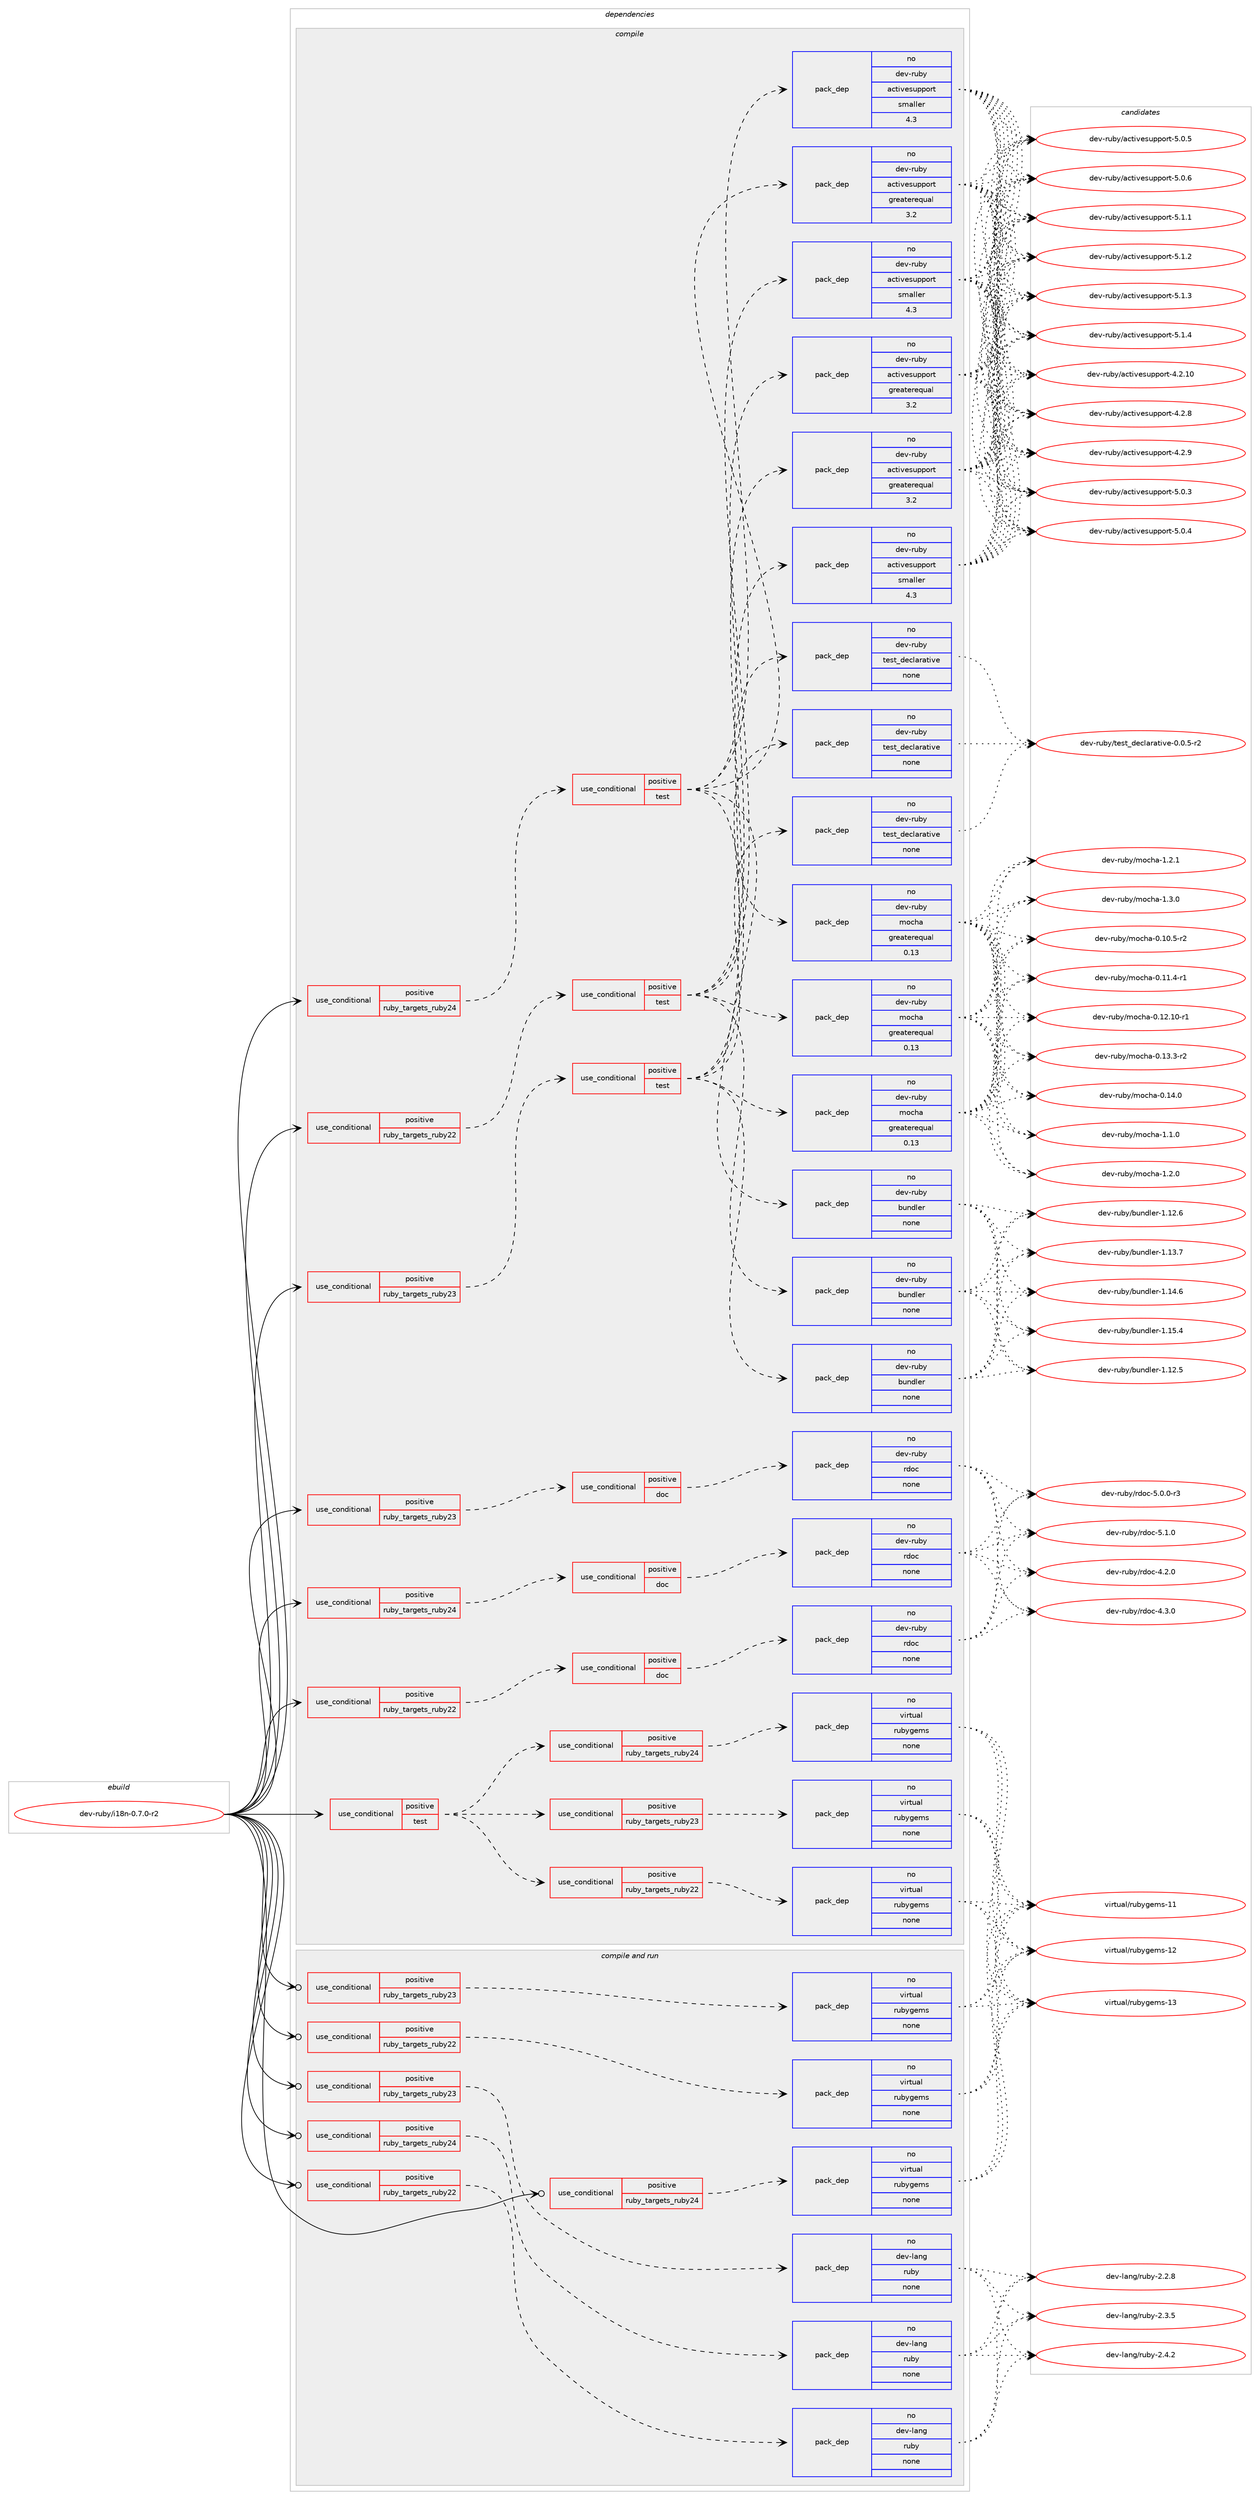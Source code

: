 digraph prolog {

# *************
# Graph options
# *************

newrank=true;
concentrate=true;
compound=true;
graph [rankdir=LR,fontname=Helvetica,fontsize=10,ranksep=1.5];#, ranksep=2.5, nodesep=0.2];
edge  [arrowhead=vee];
node  [fontname=Helvetica,fontsize=10];

# **********
# The ebuild
# **********

subgraph cluster_leftcol {
color=gray;
rank=same;
label=<<i>ebuild</i>>;
id [label="dev-ruby/i18n-0.7.0-r2", color=red, width=4, href="../dev-ruby/i18n-0.7.0-r2.svg"];
}

# ****************
# The dependencies
# ****************

subgraph cluster_midcol {
color=gray;
label=<<i>dependencies</i>>;
subgraph cluster_compile {
fillcolor="#eeeeee";
style=filled;
label=<<i>compile</i>>;
subgraph cond59395 {
dependency243247 [label=<<TABLE BORDER="0" CELLBORDER="1" CELLSPACING="0" CELLPADDING="4"><TR><TD ROWSPAN="3" CELLPADDING="10">use_conditional</TD></TR><TR><TD>positive</TD></TR><TR><TD>ruby_targets_ruby22</TD></TR></TABLE>>, shape=none, color=red];
subgraph cond59396 {
dependency243248 [label=<<TABLE BORDER="0" CELLBORDER="1" CELLSPACING="0" CELLPADDING="4"><TR><TD ROWSPAN="3" CELLPADDING="10">use_conditional</TD></TR><TR><TD>positive</TD></TR><TR><TD>doc</TD></TR></TABLE>>, shape=none, color=red];
subgraph pack179775 {
dependency243249 [label=<<TABLE BORDER="0" CELLBORDER="1" CELLSPACING="0" CELLPADDING="4" WIDTH="220"><TR><TD ROWSPAN="6" CELLPADDING="30">pack_dep</TD></TR><TR><TD WIDTH="110">no</TD></TR><TR><TD>dev-ruby</TD></TR><TR><TD>rdoc</TD></TR><TR><TD>none</TD></TR><TR><TD></TD></TR></TABLE>>, shape=none, color=blue];
}
dependency243248:e -> dependency243249:w [weight=20,style="dashed",arrowhead="vee"];
}
dependency243247:e -> dependency243248:w [weight=20,style="dashed",arrowhead="vee"];
}
id:e -> dependency243247:w [weight=20,style="solid",arrowhead="vee"];
subgraph cond59397 {
dependency243250 [label=<<TABLE BORDER="0" CELLBORDER="1" CELLSPACING="0" CELLPADDING="4"><TR><TD ROWSPAN="3" CELLPADDING="10">use_conditional</TD></TR><TR><TD>positive</TD></TR><TR><TD>ruby_targets_ruby22</TD></TR></TABLE>>, shape=none, color=red];
subgraph cond59398 {
dependency243251 [label=<<TABLE BORDER="0" CELLBORDER="1" CELLSPACING="0" CELLPADDING="4"><TR><TD ROWSPAN="3" CELLPADDING="10">use_conditional</TD></TR><TR><TD>positive</TD></TR><TR><TD>test</TD></TR></TABLE>>, shape=none, color=red];
subgraph pack179776 {
dependency243252 [label=<<TABLE BORDER="0" CELLBORDER="1" CELLSPACING="0" CELLPADDING="4" WIDTH="220"><TR><TD ROWSPAN="6" CELLPADDING="30">pack_dep</TD></TR><TR><TD WIDTH="110">no</TD></TR><TR><TD>dev-ruby</TD></TR><TR><TD>activesupport</TD></TR><TR><TD>greaterequal</TD></TR><TR><TD>3.2</TD></TR></TABLE>>, shape=none, color=blue];
}
dependency243251:e -> dependency243252:w [weight=20,style="dashed",arrowhead="vee"];
subgraph pack179777 {
dependency243253 [label=<<TABLE BORDER="0" CELLBORDER="1" CELLSPACING="0" CELLPADDING="4" WIDTH="220"><TR><TD ROWSPAN="6" CELLPADDING="30">pack_dep</TD></TR><TR><TD WIDTH="110">no</TD></TR><TR><TD>dev-ruby</TD></TR><TR><TD>activesupport</TD></TR><TR><TD>smaller</TD></TR><TR><TD>4.3</TD></TR></TABLE>>, shape=none, color=blue];
}
dependency243251:e -> dependency243253:w [weight=20,style="dashed",arrowhead="vee"];
subgraph pack179778 {
dependency243254 [label=<<TABLE BORDER="0" CELLBORDER="1" CELLSPACING="0" CELLPADDING="4" WIDTH="220"><TR><TD ROWSPAN="6" CELLPADDING="30">pack_dep</TD></TR><TR><TD WIDTH="110">no</TD></TR><TR><TD>dev-ruby</TD></TR><TR><TD>bundler</TD></TR><TR><TD>none</TD></TR><TR><TD></TD></TR></TABLE>>, shape=none, color=blue];
}
dependency243251:e -> dependency243254:w [weight=20,style="dashed",arrowhead="vee"];
subgraph pack179779 {
dependency243255 [label=<<TABLE BORDER="0" CELLBORDER="1" CELLSPACING="0" CELLPADDING="4" WIDTH="220"><TR><TD ROWSPAN="6" CELLPADDING="30">pack_dep</TD></TR><TR><TD WIDTH="110">no</TD></TR><TR><TD>dev-ruby</TD></TR><TR><TD>mocha</TD></TR><TR><TD>greaterequal</TD></TR><TR><TD>0.13</TD></TR></TABLE>>, shape=none, color=blue];
}
dependency243251:e -> dependency243255:w [weight=20,style="dashed",arrowhead="vee"];
subgraph pack179780 {
dependency243256 [label=<<TABLE BORDER="0" CELLBORDER="1" CELLSPACING="0" CELLPADDING="4" WIDTH="220"><TR><TD ROWSPAN="6" CELLPADDING="30">pack_dep</TD></TR><TR><TD WIDTH="110">no</TD></TR><TR><TD>dev-ruby</TD></TR><TR><TD>test_declarative</TD></TR><TR><TD>none</TD></TR><TR><TD></TD></TR></TABLE>>, shape=none, color=blue];
}
dependency243251:e -> dependency243256:w [weight=20,style="dashed",arrowhead="vee"];
}
dependency243250:e -> dependency243251:w [weight=20,style="dashed",arrowhead="vee"];
}
id:e -> dependency243250:w [weight=20,style="solid",arrowhead="vee"];
subgraph cond59399 {
dependency243257 [label=<<TABLE BORDER="0" CELLBORDER="1" CELLSPACING="0" CELLPADDING="4"><TR><TD ROWSPAN="3" CELLPADDING="10">use_conditional</TD></TR><TR><TD>positive</TD></TR><TR><TD>ruby_targets_ruby23</TD></TR></TABLE>>, shape=none, color=red];
subgraph cond59400 {
dependency243258 [label=<<TABLE BORDER="0" CELLBORDER="1" CELLSPACING="0" CELLPADDING="4"><TR><TD ROWSPAN="3" CELLPADDING="10">use_conditional</TD></TR><TR><TD>positive</TD></TR><TR><TD>doc</TD></TR></TABLE>>, shape=none, color=red];
subgraph pack179781 {
dependency243259 [label=<<TABLE BORDER="0" CELLBORDER="1" CELLSPACING="0" CELLPADDING="4" WIDTH="220"><TR><TD ROWSPAN="6" CELLPADDING="30">pack_dep</TD></TR><TR><TD WIDTH="110">no</TD></TR><TR><TD>dev-ruby</TD></TR><TR><TD>rdoc</TD></TR><TR><TD>none</TD></TR><TR><TD></TD></TR></TABLE>>, shape=none, color=blue];
}
dependency243258:e -> dependency243259:w [weight=20,style="dashed",arrowhead="vee"];
}
dependency243257:e -> dependency243258:w [weight=20,style="dashed",arrowhead="vee"];
}
id:e -> dependency243257:w [weight=20,style="solid",arrowhead="vee"];
subgraph cond59401 {
dependency243260 [label=<<TABLE BORDER="0" CELLBORDER="1" CELLSPACING="0" CELLPADDING="4"><TR><TD ROWSPAN="3" CELLPADDING="10">use_conditional</TD></TR><TR><TD>positive</TD></TR><TR><TD>ruby_targets_ruby23</TD></TR></TABLE>>, shape=none, color=red];
subgraph cond59402 {
dependency243261 [label=<<TABLE BORDER="0" CELLBORDER="1" CELLSPACING="0" CELLPADDING="4"><TR><TD ROWSPAN="3" CELLPADDING="10">use_conditional</TD></TR><TR><TD>positive</TD></TR><TR><TD>test</TD></TR></TABLE>>, shape=none, color=red];
subgraph pack179782 {
dependency243262 [label=<<TABLE BORDER="0" CELLBORDER="1" CELLSPACING="0" CELLPADDING="4" WIDTH="220"><TR><TD ROWSPAN="6" CELLPADDING="30">pack_dep</TD></TR><TR><TD WIDTH="110">no</TD></TR><TR><TD>dev-ruby</TD></TR><TR><TD>activesupport</TD></TR><TR><TD>greaterequal</TD></TR><TR><TD>3.2</TD></TR></TABLE>>, shape=none, color=blue];
}
dependency243261:e -> dependency243262:w [weight=20,style="dashed",arrowhead="vee"];
subgraph pack179783 {
dependency243263 [label=<<TABLE BORDER="0" CELLBORDER="1" CELLSPACING="0" CELLPADDING="4" WIDTH="220"><TR><TD ROWSPAN="6" CELLPADDING="30">pack_dep</TD></TR><TR><TD WIDTH="110">no</TD></TR><TR><TD>dev-ruby</TD></TR><TR><TD>activesupport</TD></TR><TR><TD>smaller</TD></TR><TR><TD>4.3</TD></TR></TABLE>>, shape=none, color=blue];
}
dependency243261:e -> dependency243263:w [weight=20,style="dashed",arrowhead="vee"];
subgraph pack179784 {
dependency243264 [label=<<TABLE BORDER="0" CELLBORDER="1" CELLSPACING="0" CELLPADDING="4" WIDTH="220"><TR><TD ROWSPAN="6" CELLPADDING="30">pack_dep</TD></TR><TR><TD WIDTH="110">no</TD></TR><TR><TD>dev-ruby</TD></TR><TR><TD>bundler</TD></TR><TR><TD>none</TD></TR><TR><TD></TD></TR></TABLE>>, shape=none, color=blue];
}
dependency243261:e -> dependency243264:w [weight=20,style="dashed",arrowhead="vee"];
subgraph pack179785 {
dependency243265 [label=<<TABLE BORDER="0" CELLBORDER="1" CELLSPACING="0" CELLPADDING="4" WIDTH="220"><TR><TD ROWSPAN="6" CELLPADDING="30">pack_dep</TD></TR><TR><TD WIDTH="110">no</TD></TR><TR><TD>dev-ruby</TD></TR><TR><TD>mocha</TD></TR><TR><TD>greaterequal</TD></TR><TR><TD>0.13</TD></TR></TABLE>>, shape=none, color=blue];
}
dependency243261:e -> dependency243265:w [weight=20,style="dashed",arrowhead="vee"];
subgraph pack179786 {
dependency243266 [label=<<TABLE BORDER="0" CELLBORDER="1" CELLSPACING="0" CELLPADDING="4" WIDTH="220"><TR><TD ROWSPAN="6" CELLPADDING="30">pack_dep</TD></TR><TR><TD WIDTH="110">no</TD></TR><TR><TD>dev-ruby</TD></TR><TR><TD>test_declarative</TD></TR><TR><TD>none</TD></TR><TR><TD></TD></TR></TABLE>>, shape=none, color=blue];
}
dependency243261:e -> dependency243266:w [weight=20,style="dashed",arrowhead="vee"];
}
dependency243260:e -> dependency243261:w [weight=20,style="dashed",arrowhead="vee"];
}
id:e -> dependency243260:w [weight=20,style="solid",arrowhead="vee"];
subgraph cond59403 {
dependency243267 [label=<<TABLE BORDER="0" CELLBORDER="1" CELLSPACING="0" CELLPADDING="4"><TR><TD ROWSPAN="3" CELLPADDING="10">use_conditional</TD></TR><TR><TD>positive</TD></TR><TR><TD>ruby_targets_ruby24</TD></TR></TABLE>>, shape=none, color=red];
subgraph cond59404 {
dependency243268 [label=<<TABLE BORDER="0" CELLBORDER="1" CELLSPACING="0" CELLPADDING="4"><TR><TD ROWSPAN="3" CELLPADDING="10">use_conditional</TD></TR><TR><TD>positive</TD></TR><TR><TD>doc</TD></TR></TABLE>>, shape=none, color=red];
subgraph pack179787 {
dependency243269 [label=<<TABLE BORDER="0" CELLBORDER="1" CELLSPACING="0" CELLPADDING="4" WIDTH="220"><TR><TD ROWSPAN="6" CELLPADDING="30">pack_dep</TD></TR><TR><TD WIDTH="110">no</TD></TR><TR><TD>dev-ruby</TD></TR><TR><TD>rdoc</TD></TR><TR><TD>none</TD></TR><TR><TD></TD></TR></TABLE>>, shape=none, color=blue];
}
dependency243268:e -> dependency243269:w [weight=20,style="dashed",arrowhead="vee"];
}
dependency243267:e -> dependency243268:w [weight=20,style="dashed",arrowhead="vee"];
}
id:e -> dependency243267:w [weight=20,style="solid",arrowhead="vee"];
subgraph cond59405 {
dependency243270 [label=<<TABLE BORDER="0" CELLBORDER="1" CELLSPACING="0" CELLPADDING="4"><TR><TD ROWSPAN="3" CELLPADDING="10">use_conditional</TD></TR><TR><TD>positive</TD></TR><TR><TD>ruby_targets_ruby24</TD></TR></TABLE>>, shape=none, color=red];
subgraph cond59406 {
dependency243271 [label=<<TABLE BORDER="0" CELLBORDER="1" CELLSPACING="0" CELLPADDING="4"><TR><TD ROWSPAN="3" CELLPADDING="10">use_conditional</TD></TR><TR><TD>positive</TD></TR><TR><TD>test</TD></TR></TABLE>>, shape=none, color=red];
subgraph pack179788 {
dependency243272 [label=<<TABLE BORDER="0" CELLBORDER="1" CELLSPACING="0" CELLPADDING="4" WIDTH="220"><TR><TD ROWSPAN="6" CELLPADDING="30">pack_dep</TD></TR><TR><TD WIDTH="110">no</TD></TR><TR><TD>dev-ruby</TD></TR><TR><TD>activesupport</TD></TR><TR><TD>greaterequal</TD></TR><TR><TD>3.2</TD></TR></TABLE>>, shape=none, color=blue];
}
dependency243271:e -> dependency243272:w [weight=20,style="dashed",arrowhead="vee"];
subgraph pack179789 {
dependency243273 [label=<<TABLE BORDER="0" CELLBORDER="1" CELLSPACING="0" CELLPADDING="4" WIDTH="220"><TR><TD ROWSPAN="6" CELLPADDING="30">pack_dep</TD></TR><TR><TD WIDTH="110">no</TD></TR><TR><TD>dev-ruby</TD></TR><TR><TD>activesupport</TD></TR><TR><TD>smaller</TD></TR><TR><TD>4.3</TD></TR></TABLE>>, shape=none, color=blue];
}
dependency243271:e -> dependency243273:w [weight=20,style="dashed",arrowhead="vee"];
subgraph pack179790 {
dependency243274 [label=<<TABLE BORDER="0" CELLBORDER="1" CELLSPACING="0" CELLPADDING="4" WIDTH="220"><TR><TD ROWSPAN="6" CELLPADDING="30">pack_dep</TD></TR><TR><TD WIDTH="110">no</TD></TR><TR><TD>dev-ruby</TD></TR><TR><TD>bundler</TD></TR><TR><TD>none</TD></TR><TR><TD></TD></TR></TABLE>>, shape=none, color=blue];
}
dependency243271:e -> dependency243274:w [weight=20,style="dashed",arrowhead="vee"];
subgraph pack179791 {
dependency243275 [label=<<TABLE BORDER="0" CELLBORDER="1" CELLSPACING="0" CELLPADDING="4" WIDTH="220"><TR><TD ROWSPAN="6" CELLPADDING="30">pack_dep</TD></TR><TR><TD WIDTH="110">no</TD></TR><TR><TD>dev-ruby</TD></TR><TR><TD>mocha</TD></TR><TR><TD>greaterequal</TD></TR><TR><TD>0.13</TD></TR></TABLE>>, shape=none, color=blue];
}
dependency243271:e -> dependency243275:w [weight=20,style="dashed",arrowhead="vee"];
subgraph pack179792 {
dependency243276 [label=<<TABLE BORDER="0" CELLBORDER="1" CELLSPACING="0" CELLPADDING="4" WIDTH="220"><TR><TD ROWSPAN="6" CELLPADDING="30">pack_dep</TD></TR><TR><TD WIDTH="110">no</TD></TR><TR><TD>dev-ruby</TD></TR><TR><TD>test_declarative</TD></TR><TR><TD>none</TD></TR><TR><TD></TD></TR></TABLE>>, shape=none, color=blue];
}
dependency243271:e -> dependency243276:w [weight=20,style="dashed",arrowhead="vee"];
}
dependency243270:e -> dependency243271:w [weight=20,style="dashed",arrowhead="vee"];
}
id:e -> dependency243270:w [weight=20,style="solid",arrowhead="vee"];
subgraph cond59407 {
dependency243277 [label=<<TABLE BORDER="0" CELLBORDER="1" CELLSPACING="0" CELLPADDING="4"><TR><TD ROWSPAN="3" CELLPADDING="10">use_conditional</TD></TR><TR><TD>positive</TD></TR><TR><TD>test</TD></TR></TABLE>>, shape=none, color=red];
subgraph cond59408 {
dependency243278 [label=<<TABLE BORDER="0" CELLBORDER="1" CELLSPACING="0" CELLPADDING="4"><TR><TD ROWSPAN="3" CELLPADDING="10">use_conditional</TD></TR><TR><TD>positive</TD></TR><TR><TD>ruby_targets_ruby22</TD></TR></TABLE>>, shape=none, color=red];
subgraph pack179793 {
dependency243279 [label=<<TABLE BORDER="0" CELLBORDER="1" CELLSPACING="0" CELLPADDING="4" WIDTH="220"><TR><TD ROWSPAN="6" CELLPADDING="30">pack_dep</TD></TR><TR><TD WIDTH="110">no</TD></TR><TR><TD>virtual</TD></TR><TR><TD>rubygems</TD></TR><TR><TD>none</TD></TR><TR><TD></TD></TR></TABLE>>, shape=none, color=blue];
}
dependency243278:e -> dependency243279:w [weight=20,style="dashed",arrowhead="vee"];
}
dependency243277:e -> dependency243278:w [weight=20,style="dashed",arrowhead="vee"];
subgraph cond59409 {
dependency243280 [label=<<TABLE BORDER="0" CELLBORDER="1" CELLSPACING="0" CELLPADDING="4"><TR><TD ROWSPAN="3" CELLPADDING="10">use_conditional</TD></TR><TR><TD>positive</TD></TR><TR><TD>ruby_targets_ruby23</TD></TR></TABLE>>, shape=none, color=red];
subgraph pack179794 {
dependency243281 [label=<<TABLE BORDER="0" CELLBORDER="1" CELLSPACING="0" CELLPADDING="4" WIDTH="220"><TR><TD ROWSPAN="6" CELLPADDING="30">pack_dep</TD></TR><TR><TD WIDTH="110">no</TD></TR><TR><TD>virtual</TD></TR><TR><TD>rubygems</TD></TR><TR><TD>none</TD></TR><TR><TD></TD></TR></TABLE>>, shape=none, color=blue];
}
dependency243280:e -> dependency243281:w [weight=20,style="dashed",arrowhead="vee"];
}
dependency243277:e -> dependency243280:w [weight=20,style="dashed",arrowhead="vee"];
subgraph cond59410 {
dependency243282 [label=<<TABLE BORDER="0" CELLBORDER="1" CELLSPACING="0" CELLPADDING="4"><TR><TD ROWSPAN="3" CELLPADDING="10">use_conditional</TD></TR><TR><TD>positive</TD></TR><TR><TD>ruby_targets_ruby24</TD></TR></TABLE>>, shape=none, color=red];
subgraph pack179795 {
dependency243283 [label=<<TABLE BORDER="0" CELLBORDER="1" CELLSPACING="0" CELLPADDING="4" WIDTH="220"><TR><TD ROWSPAN="6" CELLPADDING="30">pack_dep</TD></TR><TR><TD WIDTH="110">no</TD></TR><TR><TD>virtual</TD></TR><TR><TD>rubygems</TD></TR><TR><TD>none</TD></TR><TR><TD></TD></TR></TABLE>>, shape=none, color=blue];
}
dependency243282:e -> dependency243283:w [weight=20,style="dashed",arrowhead="vee"];
}
dependency243277:e -> dependency243282:w [weight=20,style="dashed",arrowhead="vee"];
}
id:e -> dependency243277:w [weight=20,style="solid",arrowhead="vee"];
}
subgraph cluster_compileandrun {
fillcolor="#eeeeee";
style=filled;
label=<<i>compile and run</i>>;
subgraph cond59411 {
dependency243284 [label=<<TABLE BORDER="0" CELLBORDER="1" CELLSPACING="0" CELLPADDING="4"><TR><TD ROWSPAN="3" CELLPADDING="10">use_conditional</TD></TR><TR><TD>positive</TD></TR><TR><TD>ruby_targets_ruby22</TD></TR></TABLE>>, shape=none, color=red];
subgraph pack179796 {
dependency243285 [label=<<TABLE BORDER="0" CELLBORDER="1" CELLSPACING="0" CELLPADDING="4" WIDTH="220"><TR><TD ROWSPAN="6" CELLPADDING="30">pack_dep</TD></TR><TR><TD WIDTH="110">no</TD></TR><TR><TD>dev-lang</TD></TR><TR><TD>ruby</TD></TR><TR><TD>none</TD></TR><TR><TD></TD></TR></TABLE>>, shape=none, color=blue];
}
dependency243284:e -> dependency243285:w [weight=20,style="dashed",arrowhead="vee"];
}
id:e -> dependency243284:w [weight=20,style="solid",arrowhead="odotvee"];
subgraph cond59412 {
dependency243286 [label=<<TABLE BORDER="0" CELLBORDER="1" CELLSPACING="0" CELLPADDING="4"><TR><TD ROWSPAN="3" CELLPADDING="10">use_conditional</TD></TR><TR><TD>positive</TD></TR><TR><TD>ruby_targets_ruby22</TD></TR></TABLE>>, shape=none, color=red];
subgraph pack179797 {
dependency243287 [label=<<TABLE BORDER="0" CELLBORDER="1" CELLSPACING="0" CELLPADDING="4" WIDTH="220"><TR><TD ROWSPAN="6" CELLPADDING="30">pack_dep</TD></TR><TR><TD WIDTH="110">no</TD></TR><TR><TD>virtual</TD></TR><TR><TD>rubygems</TD></TR><TR><TD>none</TD></TR><TR><TD></TD></TR></TABLE>>, shape=none, color=blue];
}
dependency243286:e -> dependency243287:w [weight=20,style="dashed",arrowhead="vee"];
}
id:e -> dependency243286:w [weight=20,style="solid",arrowhead="odotvee"];
subgraph cond59413 {
dependency243288 [label=<<TABLE BORDER="0" CELLBORDER="1" CELLSPACING="0" CELLPADDING="4"><TR><TD ROWSPAN="3" CELLPADDING="10">use_conditional</TD></TR><TR><TD>positive</TD></TR><TR><TD>ruby_targets_ruby23</TD></TR></TABLE>>, shape=none, color=red];
subgraph pack179798 {
dependency243289 [label=<<TABLE BORDER="0" CELLBORDER="1" CELLSPACING="0" CELLPADDING="4" WIDTH="220"><TR><TD ROWSPAN="6" CELLPADDING="30">pack_dep</TD></TR><TR><TD WIDTH="110">no</TD></TR><TR><TD>dev-lang</TD></TR><TR><TD>ruby</TD></TR><TR><TD>none</TD></TR><TR><TD></TD></TR></TABLE>>, shape=none, color=blue];
}
dependency243288:e -> dependency243289:w [weight=20,style="dashed",arrowhead="vee"];
}
id:e -> dependency243288:w [weight=20,style="solid",arrowhead="odotvee"];
subgraph cond59414 {
dependency243290 [label=<<TABLE BORDER="0" CELLBORDER="1" CELLSPACING="0" CELLPADDING="4"><TR><TD ROWSPAN="3" CELLPADDING="10">use_conditional</TD></TR><TR><TD>positive</TD></TR><TR><TD>ruby_targets_ruby23</TD></TR></TABLE>>, shape=none, color=red];
subgraph pack179799 {
dependency243291 [label=<<TABLE BORDER="0" CELLBORDER="1" CELLSPACING="0" CELLPADDING="4" WIDTH="220"><TR><TD ROWSPAN="6" CELLPADDING="30">pack_dep</TD></TR><TR><TD WIDTH="110">no</TD></TR><TR><TD>virtual</TD></TR><TR><TD>rubygems</TD></TR><TR><TD>none</TD></TR><TR><TD></TD></TR></TABLE>>, shape=none, color=blue];
}
dependency243290:e -> dependency243291:w [weight=20,style="dashed",arrowhead="vee"];
}
id:e -> dependency243290:w [weight=20,style="solid",arrowhead="odotvee"];
subgraph cond59415 {
dependency243292 [label=<<TABLE BORDER="0" CELLBORDER="1" CELLSPACING="0" CELLPADDING="4"><TR><TD ROWSPAN="3" CELLPADDING="10">use_conditional</TD></TR><TR><TD>positive</TD></TR><TR><TD>ruby_targets_ruby24</TD></TR></TABLE>>, shape=none, color=red];
subgraph pack179800 {
dependency243293 [label=<<TABLE BORDER="0" CELLBORDER="1" CELLSPACING="0" CELLPADDING="4" WIDTH="220"><TR><TD ROWSPAN="6" CELLPADDING="30">pack_dep</TD></TR><TR><TD WIDTH="110">no</TD></TR><TR><TD>dev-lang</TD></TR><TR><TD>ruby</TD></TR><TR><TD>none</TD></TR><TR><TD></TD></TR></TABLE>>, shape=none, color=blue];
}
dependency243292:e -> dependency243293:w [weight=20,style="dashed",arrowhead="vee"];
}
id:e -> dependency243292:w [weight=20,style="solid",arrowhead="odotvee"];
subgraph cond59416 {
dependency243294 [label=<<TABLE BORDER="0" CELLBORDER="1" CELLSPACING="0" CELLPADDING="4"><TR><TD ROWSPAN="3" CELLPADDING="10">use_conditional</TD></TR><TR><TD>positive</TD></TR><TR><TD>ruby_targets_ruby24</TD></TR></TABLE>>, shape=none, color=red];
subgraph pack179801 {
dependency243295 [label=<<TABLE BORDER="0" CELLBORDER="1" CELLSPACING="0" CELLPADDING="4" WIDTH="220"><TR><TD ROWSPAN="6" CELLPADDING="30">pack_dep</TD></TR><TR><TD WIDTH="110">no</TD></TR><TR><TD>virtual</TD></TR><TR><TD>rubygems</TD></TR><TR><TD>none</TD></TR><TR><TD></TD></TR></TABLE>>, shape=none, color=blue];
}
dependency243294:e -> dependency243295:w [weight=20,style="dashed",arrowhead="vee"];
}
id:e -> dependency243294:w [weight=20,style="solid",arrowhead="odotvee"];
}
subgraph cluster_run {
fillcolor="#eeeeee";
style=filled;
label=<<i>run</i>>;
}
}

# **************
# The candidates
# **************

subgraph cluster_choices {
rank=same;
color=gray;
label=<<i>candidates</i>>;

subgraph choice179775 {
color=black;
nodesep=1;
choice10010111845114117981214711410011199455246504648 [label="dev-ruby/rdoc-4.2.0", color=red, width=4,href="../dev-ruby/rdoc-4.2.0.svg"];
choice10010111845114117981214711410011199455246514648 [label="dev-ruby/rdoc-4.3.0", color=red, width=4,href="../dev-ruby/rdoc-4.3.0.svg"];
choice100101118451141179812147114100111994553464846484511451 [label="dev-ruby/rdoc-5.0.0-r3", color=red, width=4,href="../dev-ruby/rdoc-5.0.0-r3.svg"];
choice10010111845114117981214711410011199455346494648 [label="dev-ruby/rdoc-5.1.0", color=red, width=4,href="../dev-ruby/rdoc-5.1.0.svg"];
dependency243249:e -> choice10010111845114117981214711410011199455246504648:w [style=dotted,weight="100"];
dependency243249:e -> choice10010111845114117981214711410011199455246514648:w [style=dotted,weight="100"];
dependency243249:e -> choice100101118451141179812147114100111994553464846484511451:w [style=dotted,weight="100"];
dependency243249:e -> choice10010111845114117981214711410011199455346494648:w [style=dotted,weight="100"];
}
subgraph choice179776 {
color=black;
nodesep=1;
choice100101118451141179812147979911610511810111511711211211111411645524650464948 [label="dev-ruby/activesupport-4.2.10", color=red, width=4,href="../dev-ruby/activesupport-4.2.10.svg"];
choice1001011184511411798121479799116105118101115117112112111114116455246504656 [label="dev-ruby/activesupport-4.2.8", color=red, width=4,href="../dev-ruby/activesupport-4.2.8.svg"];
choice1001011184511411798121479799116105118101115117112112111114116455246504657 [label="dev-ruby/activesupport-4.2.9", color=red, width=4,href="../dev-ruby/activesupport-4.2.9.svg"];
choice1001011184511411798121479799116105118101115117112112111114116455346484651 [label="dev-ruby/activesupport-5.0.3", color=red, width=4,href="../dev-ruby/activesupport-5.0.3.svg"];
choice1001011184511411798121479799116105118101115117112112111114116455346484652 [label="dev-ruby/activesupport-5.0.4", color=red, width=4,href="../dev-ruby/activesupport-5.0.4.svg"];
choice1001011184511411798121479799116105118101115117112112111114116455346484653 [label="dev-ruby/activesupport-5.0.5", color=red, width=4,href="../dev-ruby/activesupport-5.0.5.svg"];
choice1001011184511411798121479799116105118101115117112112111114116455346484654 [label="dev-ruby/activesupport-5.0.6", color=red, width=4,href="../dev-ruby/activesupport-5.0.6.svg"];
choice1001011184511411798121479799116105118101115117112112111114116455346494649 [label="dev-ruby/activesupport-5.1.1", color=red, width=4,href="../dev-ruby/activesupport-5.1.1.svg"];
choice1001011184511411798121479799116105118101115117112112111114116455346494650 [label="dev-ruby/activesupport-5.1.2", color=red, width=4,href="../dev-ruby/activesupport-5.1.2.svg"];
choice1001011184511411798121479799116105118101115117112112111114116455346494651 [label="dev-ruby/activesupport-5.1.3", color=red, width=4,href="../dev-ruby/activesupport-5.1.3.svg"];
choice1001011184511411798121479799116105118101115117112112111114116455346494652 [label="dev-ruby/activesupport-5.1.4", color=red, width=4,href="../dev-ruby/activesupport-5.1.4.svg"];
dependency243252:e -> choice100101118451141179812147979911610511810111511711211211111411645524650464948:w [style=dotted,weight="100"];
dependency243252:e -> choice1001011184511411798121479799116105118101115117112112111114116455246504656:w [style=dotted,weight="100"];
dependency243252:e -> choice1001011184511411798121479799116105118101115117112112111114116455246504657:w [style=dotted,weight="100"];
dependency243252:e -> choice1001011184511411798121479799116105118101115117112112111114116455346484651:w [style=dotted,weight="100"];
dependency243252:e -> choice1001011184511411798121479799116105118101115117112112111114116455346484652:w [style=dotted,weight="100"];
dependency243252:e -> choice1001011184511411798121479799116105118101115117112112111114116455346484653:w [style=dotted,weight="100"];
dependency243252:e -> choice1001011184511411798121479799116105118101115117112112111114116455346484654:w [style=dotted,weight="100"];
dependency243252:e -> choice1001011184511411798121479799116105118101115117112112111114116455346494649:w [style=dotted,weight="100"];
dependency243252:e -> choice1001011184511411798121479799116105118101115117112112111114116455346494650:w [style=dotted,weight="100"];
dependency243252:e -> choice1001011184511411798121479799116105118101115117112112111114116455346494651:w [style=dotted,weight="100"];
dependency243252:e -> choice1001011184511411798121479799116105118101115117112112111114116455346494652:w [style=dotted,weight="100"];
}
subgraph choice179777 {
color=black;
nodesep=1;
choice100101118451141179812147979911610511810111511711211211111411645524650464948 [label="dev-ruby/activesupport-4.2.10", color=red, width=4,href="../dev-ruby/activesupport-4.2.10.svg"];
choice1001011184511411798121479799116105118101115117112112111114116455246504656 [label="dev-ruby/activesupport-4.2.8", color=red, width=4,href="../dev-ruby/activesupport-4.2.8.svg"];
choice1001011184511411798121479799116105118101115117112112111114116455246504657 [label="dev-ruby/activesupport-4.2.9", color=red, width=4,href="../dev-ruby/activesupport-4.2.9.svg"];
choice1001011184511411798121479799116105118101115117112112111114116455346484651 [label="dev-ruby/activesupport-5.0.3", color=red, width=4,href="../dev-ruby/activesupport-5.0.3.svg"];
choice1001011184511411798121479799116105118101115117112112111114116455346484652 [label="dev-ruby/activesupport-5.0.4", color=red, width=4,href="../dev-ruby/activesupport-5.0.4.svg"];
choice1001011184511411798121479799116105118101115117112112111114116455346484653 [label="dev-ruby/activesupport-5.0.5", color=red, width=4,href="../dev-ruby/activesupport-5.0.5.svg"];
choice1001011184511411798121479799116105118101115117112112111114116455346484654 [label="dev-ruby/activesupport-5.0.6", color=red, width=4,href="../dev-ruby/activesupport-5.0.6.svg"];
choice1001011184511411798121479799116105118101115117112112111114116455346494649 [label="dev-ruby/activesupport-5.1.1", color=red, width=4,href="../dev-ruby/activesupport-5.1.1.svg"];
choice1001011184511411798121479799116105118101115117112112111114116455346494650 [label="dev-ruby/activesupport-5.1.2", color=red, width=4,href="../dev-ruby/activesupport-5.1.2.svg"];
choice1001011184511411798121479799116105118101115117112112111114116455346494651 [label="dev-ruby/activesupport-5.1.3", color=red, width=4,href="../dev-ruby/activesupport-5.1.3.svg"];
choice1001011184511411798121479799116105118101115117112112111114116455346494652 [label="dev-ruby/activesupport-5.1.4", color=red, width=4,href="../dev-ruby/activesupport-5.1.4.svg"];
dependency243253:e -> choice100101118451141179812147979911610511810111511711211211111411645524650464948:w [style=dotted,weight="100"];
dependency243253:e -> choice1001011184511411798121479799116105118101115117112112111114116455246504656:w [style=dotted,weight="100"];
dependency243253:e -> choice1001011184511411798121479799116105118101115117112112111114116455246504657:w [style=dotted,weight="100"];
dependency243253:e -> choice1001011184511411798121479799116105118101115117112112111114116455346484651:w [style=dotted,weight="100"];
dependency243253:e -> choice1001011184511411798121479799116105118101115117112112111114116455346484652:w [style=dotted,weight="100"];
dependency243253:e -> choice1001011184511411798121479799116105118101115117112112111114116455346484653:w [style=dotted,weight="100"];
dependency243253:e -> choice1001011184511411798121479799116105118101115117112112111114116455346484654:w [style=dotted,weight="100"];
dependency243253:e -> choice1001011184511411798121479799116105118101115117112112111114116455346494649:w [style=dotted,weight="100"];
dependency243253:e -> choice1001011184511411798121479799116105118101115117112112111114116455346494650:w [style=dotted,weight="100"];
dependency243253:e -> choice1001011184511411798121479799116105118101115117112112111114116455346494651:w [style=dotted,weight="100"];
dependency243253:e -> choice1001011184511411798121479799116105118101115117112112111114116455346494652:w [style=dotted,weight="100"];
}
subgraph choice179778 {
color=black;
nodesep=1;
choice1001011184511411798121479811711010010810111445494649504653 [label="dev-ruby/bundler-1.12.5", color=red, width=4,href="../dev-ruby/bundler-1.12.5.svg"];
choice1001011184511411798121479811711010010810111445494649504654 [label="dev-ruby/bundler-1.12.6", color=red, width=4,href="../dev-ruby/bundler-1.12.6.svg"];
choice1001011184511411798121479811711010010810111445494649514655 [label="dev-ruby/bundler-1.13.7", color=red, width=4,href="../dev-ruby/bundler-1.13.7.svg"];
choice1001011184511411798121479811711010010810111445494649524654 [label="dev-ruby/bundler-1.14.6", color=red, width=4,href="../dev-ruby/bundler-1.14.6.svg"];
choice1001011184511411798121479811711010010810111445494649534652 [label="dev-ruby/bundler-1.15.4", color=red, width=4,href="../dev-ruby/bundler-1.15.4.svg"];
dependency243254:e -> choice1001011184511411798121479811711010010810111445494649504653:w [style=dotted,weight="100"];
dependency243254:e -> choice1001011184511411798121479811711010010810111445494649504654:w [style=dotted,weight="100"];
dependency243254:e -> choice1001011184511411798121479811711010010810111445494649514655:w [style=dotted,weight="100"];
dependency243254:e -> choice1001011184511411798121479811711010010810111445494649524654:w [style=dotted,weight="100"];
dependency243254:e -> choice1001011184511411798121479811711010010810111445494649534652:w [style=dotted,weight="100"];
}
subgraph choice179779 {
color=black;
nodesep=1;
choice1001011184511411798121471091119910497454846494846534511450 [label="dev-ruby/mocha-0.10.5-r2", color=red, width=4,href="../dev-ruby/mocha-0.10.5-r2.svg"];
choice1001011184511411798121471091119910497454846494946524511449 [label="dev-ruby/mocha-0.11.4-r1", color=red, width=4,href="../dev-ruby/mocha-0.11.4-r1.svg"];
choice100101118451141179812147109111991049745484649504649484511449 [label="dev-ruby/mocha-0.12.10-r1", color=red, width=4,href="../dev-ruby/mocha-0.12.10-r1.svg"];
choice1001011184511411798121471091119910497454846495146514511450 [label="dev-ruby/mocha-0.13.3-r2", color=red, width=4,href="../dev-ruby/mocha-0.13.3-r2.svg"];
choice100101118451141179812147109111991049745484649524648 [label="dev-ruby/mocha-0.14.0", color=red, width=4,href="../dev-ruby/mocha-0.14.0.svg"];
choice1001011184511411798121471091119910497454946494648 [label="dev-ruby/mocha-1.1.0", color=red, width=4,href="../dev-ruby/mocha-1.1.0.svg"];
choice1001011184511411798121471091119910497454946504648 [label="dev-ruby/mocha-1.2.0", color=red, width=4,href="../dev-ruby/mocha-1.2.0.svg"];
choice1001011184511411798121471091119910497454946504649 [label="dev-ruby/mocha-1.2.1", color=red, width=4,href="../dev-ruby/mocha-1.2.1.svg"];
choice1001011184511411798121471091119910497454946514648 [label="dev-ruby/mocha-1.3.0", color=red, width=4,href="../dev-ruby/mocha-1.3.0.svg"];
dependency243255:e -> choice1001011184511411798121471091119910497454846494846534511450:w [style=dotted,weight="100"];
dependency243255:e -> choice1001011184511411798121471091119910497454846494946524511449:w [style=dotted,weight="100"];
dependency243255:e -> choice100101118451141179812147109111991049745484649504649484511449:w [style=dotted,weight="100"];
dependency243255:e -> choice1001011184511411798121471091119910497454846495146514511450:w [style=dotted,weight="100"];
dependency243255:e -> choice100101118451141179812147109111991049745484649524648:w [style=dotted,weight="100"];
dependency243255:e -> choice1001011184511411798121471091119910497454946494648:w [style=dotted,weight="100"];
dependency243255:e -> choice1001011184511411798121471091119910497454946504648:w [style=dotted,weight="100"];
dependency243255:e -> choice1001011184511411798121471091119910497454946504649:w [style=dotted,weight="100"];
dependency243255:e -> choice1001011184511411798121471091119910497454946514648:w [style=dotted,weight="100"];
}
subgraph choice179780 {
color=black;
nodesep=1;
choice100101118451141179812147116101115116951001019910897114971161051181014548464846534511450 [label="dev-ruby/test_declarative-0.0.5-r2", color=red, width=4,href="../dev-ruby/test_declarative-0.0.5-r2.svg"];
dependency243256:e -> choice100101118451141179812147116101115116951001019910897114971161051181014548464846534511450:w [style=dotted,weight="100"];
}
subgraph choice179781 {
color=black;
nodesep=1;
choice10010111845114117981214711410011199455246504648 [label="dev-ruby/rdoc-4.2.0", color=red, width=4,href="../dev-ruby/rdoc-4.2.0.svg"];
choice10010111845114117981214711410011199455246514648 [label="dev-ruby/rdoc-4.3.0", color=red, width=4,href="../dev-ruby/rdoc-4.3.0.svg"];
choice100101118451141179812147114100111994553464846484511451 [label="dev-ruby/rdoc-5.0.0-r3", color=red, width=4,href="../dev-ruby/rdoc-5.0.0-r3.svg"];
choice10010111845114117981214711410011199455346494648 [label="dev-ruby/rdoc-5.1.0", color=red, width=4,href="../dev-ruby/rdoc-5.1.0.svg"];
dependency243259:e -> choice10010111845114117981214711410011199455246504648:w [style=dotted,weight="100"];
dependency243259:e -> choice10010111845114117981214711410011199455246514648:w [style=dotted,weight="100"];
dependency243259:e -> choice100101118451141179812147114100111994553464846484511451:w [style=dotted,weight="100"];
dependency243259:e -> choice10010111845114117981214711410011199455346494648:w [style=dotted,weight="100"];
}
subgraph choice179782 {
color=black;
nodesep=1;
choice100101118451141179812147979911610511810111511711211211111411645524650464948 [label="dev-ruby/activesupport-4.2.10", color=red, width=4,href="../dev-ruby/activesupport-4.2.10.svg"];
choice1001011184511411798121479799116105118101115117112112111114116455246504656 [label="dev-ruby/activesupport-4.2.8", color=red, width=4,href="../dev-ruby/activesupport-4.2.8.svg"];
choice1001011184511411798121479799116105118101115117112112111114116455246504657 [label="dev-ruby/activesupport-4.2.9", color=red, width=4,href="../dev-ruby/activesupport-4.2.9.svg"];
choice1001011184511411798121479799116105118101115117112112111114116455346484651 [label="dev-ruby/activesupport-5.0.3", color=red, width=4,href="../dev-ruby/activesupport-5.0.3.svg"];
choice1001011184511411798121479799116105118101115117112112111114116455346484652 [label="dev-ruby/activesupport-5.0.4", color=red, width=4,href="../dev-ruby/activesupport-5.0.4.svg"];
choice1001011184511411798121479799116105118101115117112112111114116455346484653 [label="dev-ruby/activesupport-5.0.5", color=red, width=4,href="../dev-ruby/activesupport-5.0.5.svg"];
choice1001011184511411798121479799116105118101115117112112111114116455346484654 [label="dev-ruby/activesupport-5.0.6", color=red, width=4,href="../dev-ruby/activesupport-5.0.6.svg"];
choice1001011184511411798121479799116105118101115117112112111114116455346494649 [label="dev-ruby/activesupport-5.1.1", color=red, width=4,href="../dev-ruby/activesupport-5.1.1.svg"];
choice1001011184511411798121479799116105118101115117112112111114116455346494650 [label="dev-ruby/activesupport-5.1.2", color=red, width=4,href="../dev-ruby/activesupport-5.1.2.svg"];
choice1001011184511411798121479799116105118101115117112112111114116455346494651 [label="dev-ruby/activesupport-5.1.3", color=red, width=4,href="../dev-ruby/activesupport-5.1.3.svg"];
choice1001011184511411798121479799116105118101115117112112111114116455346494652 [label="dev-ruby/activesupport-5.1.4", color=red, width=4,href="../dev-ruby/activesupport-5.1.4.svg"];
dependency243262:e -> choice100101118451141179812147979911610511810111511711211211111411645524650464948:w [style=dotted,weight="100"];
dependency243262:e -> choice1001011184511411798121479799116105118101115117112112111114116455246504656:w [style=dotted,weight="100"];
dependency243262:e -> choice1001011184511411798121479799116105118101115117112112111114116455246504657:w [style=dotted,weight="100"];
dependency243262:e -> choice1001011184511411798121479799116105118101115117112112111114116455346484651:w [style=dotted,weight="100"];
dependency243262:e -> choice1001011184511411798121479799116105118101115117112112111114116455346484652:w [style=dotted,weight="100"];
dependency243262:e -> choice1001011184511411798121479799116105118101115117112112111114116455346484653:w [style=dotted,weight="100"];
dependency243262:e -> choice1001011184511411798121479799116105118101115117112112111114116455346484654:w [style=dotted,weight="100"];
dependency243262:e -> choice1001011184511411798121479799116105118101115117112112111114116455346494649:w [style=dotted,weight="100"];
dependency243262:e -> choice1001011184511411798121479799116105118101115117112112111114116455346494650:w [style=dotted,weight="100"];
dependency243262:e -> choice1001011184511411798121479799116105118101115117112112111114116455346494651:w [style=dotted,weight="100"];
dependency243262:e -> choice1001011184511411798121479799116105118101115117112112111114116455346494652:w [style=dotted,weight="100"];
}
subgraph choice179783 {
color=black;
nodesep=1;
choice100101118451141179812147979911610511810111511711211211111411645524650464948 [label="dev-ruby/activesupport-4.2.10", color=red, width=4,href="../dev-ruby/activesupport-4.2.10.svg"];
choice1001011184511411798121479799116105118101115117112112111114116455246504656 [label="dev-ruby/activesupport-4.2.8", color=red, width=4,href="../dev-ruby/activesupport-4.2.8.svg"];
choice1001011184511411798121479799116105118101115117112112111114116455246504657 [label="dev-ruby/activesupport-4.2.9", color=red, width=4,href="../dev-ruby/activesupport-4.2.9.svg"];
choice1001011184511411798121479799116105118101115117112112111114116455346484651 [label="dev-ruby/activesupport-5.0.3", color=red, width=4,href="../dev-ruby/activesupport-5.0.3.svg"];
choice1001011184511411798121479799116105118101115117112112111114116455346484652 [label="dev-ruby/activesupport-5.0.4", color=red, width=4,href="../dev-ruby/activesupport-5.0.4.svg"];
choice1001011184511411798121479799116105118101115117112112111114116455346484653 [label="dev-ruby/activesupport-5.0.5", color=red, width=4,href="../dev-ruby/activesupport-5.0.5.svg"];
choice1001011184511411798121479799116105118101115117112112111114116455346484654 [label="dev-ruby/activesupport-5.0.6", color=red, width=4,href="../dev-ruby/activesupport-5.0.6.svg"];
choice1001011184511411798121479799116105118101115117112112111114116455346494649 [label="dev-ruby/activesupport-5.1.1", color=red, width=4,href="../dev-ruby/activesupport-5.1.1.svg"];
choice1001011184511411798121479799116105118101115117112112111114116455346494650 [label="dev-ruby/activesupport-5.1.2", color=red, width=4,href="../dev-ruby/activesupport-5.1.2.svg"];
choice1001011184511411798121479799116105118101115117112112111114116455346494651 [label="dev-ruby/activesupport-5.1.3", color=red, width=4,href="../dev-ruby/activesupport-5.1.3.svg"];
choice1001011184511411798121479799116105118101115117112112111114116455346494652 [label="dev-ruby/activesupport-5.1.4", color=red, width=4,href="../dev-ruby/activesupport-5.1.4.svg"];
dependency243263:e -> choice100101118451141179812147979911610511810111511711211211111411645524650464948:w [style=dotted,weight="100"];
dependency243263:e -> choice1001011184511411798121479799116105118101115117112112111114116455246504656:w [style=dotted,weight="100"];
dependency243263:e -> choice1001011184511411798121479799116105118101115117112112111114116455246504657:w [style=dotted,weight="100"];
dependency243263:e -> choice1001011184511411798121479799116105118101115117112112111114116455346484651:w [style=dotted,weight="100"];
dependency243263:e -> choice1001011184511411798121479799116105118101115117112112111114116455346484652:w [style=dotted,weight="100"];
dependency243263:e -> choice1001011184511411798121479799116105118101115117112112111114116455346484653:w [style=dotted,weight="100"];
dependency243263:e -> choice1001011184511411798121479799116105118101115117112112111114116455346484654:w [style=dotted,weight="100"];
dependency243263:e -> choice1001011184511411798121479799116105118101115117112112111114116455346494649:w [style=dotted,weight="100"];
dependency243263:e -> choice1001011184511411798121479799116105118101115117112112111114116455346494650:w [style=dotted,weight="100"];
dependency243263:e -> choice1001011184511411798121479799116105118101115117112112111114116455346494651:w [style=dotted,weight="100"];
dependency243263:e -> choice1001011184511411798121479799116105118101115117112112111114116455346494652:w [style=dotted,weight="100"];
}
subgraph choice179784 {
color=black;
nodesep=1;
choice1001011184511411798121479811711010010810111445494649504653 [label="dev-ruby/bundler-1.12.5", color=red, width=4,href="../dev-ruby/bundler-1.12.5.svg"];
choice1001011184511411798121479811711010010810111445494649504654 [label="dev-ruby/bundler-1.12.6", color=red, width=4,href="../dev-ruby/bundler-1.12.6.svg"];
choice1001011184511411798121479811711010010810111445494649514655 [label="dev-ruby/bundler-1.13.7", color=red, width=4,href="../dev-ruby/bundler-1.13.7.svg"];
choice1001011184511411798121479811711010010810111445494649524654 [label="dev-ruby/bundler-1.14.6", color=red, width=4,href="../dev-ruby/bundler-1.14.6.svg"];
choice1001011184511411798121479811711010010810111445494649534652 [label="dev-ruby/bundler-1.15.4", color=red, width=4,href="../dev-ruby/bundler-1.15.4.svg"];
dependency243264:e -> choice1001011184511411798121479811711010010810111445494649504653:w [style=dotted,weight="100"];
dependency243264:e -> choice1001011184511411798121479811711010010810111445494649504654:w [style=dotted,weight="100"];
dependency243264:e -> choice1001011184511411798121479811711010010810111445494649514655:w [style=dotted,weight="100"];
dependency243264:e -> choice1001011184511411798121479811711010010810111445494649524654:w [style=dotted,weight="100"];
dependency243264:e -> choice1001011184511411798121479811711010010810111445494649534652:w [style=dotted,weight="100"];
}
subgraph choice179785 {
color=black;
nodesep=1;
choice1001011184511411798121471091119910497454846494846534511450 [label="dev-ruby/mocha-0.10.5-r2", color=red, width=4,href="../dev-ruby/mocha-0.10.5-r2.svg"];
choice1001011184511411798121471091119910497454846494946524511449 [label="dev-ruby/mocha-0.11.4-r1", color=red, width=4,href="../dev-ruby/mocha-0.11.4-r1.svg"];
choice100101118451141179812147109111991049745484649504649484511449 [label="dev-ruby/mocha-0.12.10-r1", color=red, width=4,href="../dev-ruby/mocha-0.12.10-r1.svg"];
choice1001011184511411798121471091119910497454846495146514511450 [label="dev-ruby/mocha-0.13.3-r2", color=red, width=4,href="../dev-ruby/mocha-0.13.3-r2.svg"];
choice100101118451141179812147109111991049745484649524648 [label="dev-ruby/mocha-0.14.0", color=red, width=4,href="../dev-ruby/mocha-0.14.0.svg"];
choice1001011184511411798121471091119910497454946494648 [label="dev-ruby/mocha-1.1.0", color=red, width=4,href="../dev-ruby/mocha-1.1.0.svg"];
choice1001011184511411798121471091119910497454946504648 [label="dev-ruby/mocha-1.2.0", color=red, width=4,href="../dev-ruby/mocha-1.2.0.svg"];
choice1001011184511411798121471091119910497454946504649 [label="dev-ruby/mocha-1.2.1", color=red, width=4,href="../dev-ruby/mocha-1.2.1.svg"];
choice1001011184511411798121471091119910497454946514648 [label="dev-ruby/mocha-1.3.0", color=red, width=4,href="../dev-ruby/mocha-1.3.0.svg"];
dependency243265:e -> choice1001011184511411798121471091119910497454846494846534511450:w [style=dotted,weight="100"];
dependency243265:e -> choice1001011184511411798121471091119910497454846494946524511449:w [style=dotted,weight="100"];
dependency243265:e -> choice100101118451141179812147109111991049745484649504649484511449:w [style=dotted,weight="100"];
dependency243265:e -> choice1001011184511411798121471091119910497454846495146514511450:w [style=dotted,weight="100"];
dependency243265:e -> choice100101118451141179812147109111991049745484649524648:w [style=dotted,weight="100"];
dependency243265:e -> choice1001011184511411798121471091119910497454946494648:w [style=dotted,weight="100"];
dependency243265:e -> choice1001011184511411798121471091119910497454946504648:w [style=dotted,weight="100"];
dependency243265:e -> choice1001011184511411798121471091119910497454946504649:w [style=dotted,weight="100"];
dependency243265:e -> choice1001011184511411798121471091119910497454946514648:w [style=dotted,weight="100"];
}
subgraph choice179786 {
color=black;
nodesep=1;
choice100101118451141179812147116101115116951001019910897114971161051181014548464846534511450 [label="dev-ruby/test_declarative-0.0.5-r2", color=red, width=4,href="../dev-ruby/test_declarative-0.0.5-r2.svg"];
dependency243266:e -> choice100101118451141179812147116101115116951001019910897114971161051181014548464846534511450:w [style=dotted,weight="100"];
}
subgraph choice179787 {
color=black;
nodesep=1;
choice10010111845114117981214711410011199455246504648 [label="dev-ruby/rdoc-4.2.0", color=red, width=4,href="../dev-ruby/rdoc-4.2.0.svg"];
choice10010111845114117981214711410011199455246514648 [label="dev-ruby/rdoc-4.3.0", color=red, width=4,href="../dev-ruby/rdoc-4.3.0.svg"];
choice100101118451141179812147114100111994553464846484511451 [label="dev-ruby/rdoc-5.0.0-r3", color=red, width=4,href="../dev-ruby/rdoc-5.0.0-r3.svg"];
choice10010111845114117981214711410011199455346494648 [label="dev-ruby/rdoc-5.1.0", color=red, width=4,href="../dev-ruby/rdoc-5.1.0.svg"];
dependency243269:e -> choice10010111845114117981214711410011199455246504648:w [style=dotted,weight="100"];
dependency243269:e -> choice10010111845114117981214711410011199455246514648:w [style=dotted,weight="100"];
dependency243269:e -> choice100101118451141179812147114100111994553464846484511451:w [style=dotted,weight="100"];
dependency243269:e -> choice10010111845114117981214711410011199455346494648:w [style=dotted,weight="100"];
}
subgraph choice179788 {
color=black;
nodesep=1;
choice100101118451141179812147979911610511810111511711211211111411645524650464948 [label="dev-ruby/activesupport-4.2.10", color=red, width=4,href="../dev-ruby/activesupport-4.2.10.svg"];
choice1001011184511411798121479799116105118101115117112112111114116455246504656 [label="dev-ruby/activesupport-4.2.8", color=red, width=4,href="../dev-ruby/activesupport-4.2.8.svg"];
choice1001011184511411798121479799116105118101115117112112111114116455246504657 [label="dev-ruby/activesupport-4.2.9", color=red, width=4,href="../dev-ruby/activesupport-4.2.9.svg"];
choice1001011184511411798121479799116105118101115117112112111114116455346484651 [label="dev-ruby/activesupport-5.0.3", color=red, width=4,href="../dev-ruby/activesupport-5.0.3.svg"];
choice1001011184511411798121479799116105118101115117112112111114116455346484652 [label="dev-ruby/activesupport-5.0.4", color=red, width=4,href="../dev-ruby/activesupport-5.0.4.svg"];
choice1001011184511411798121479799116105118101115117112112111114116455346484653 [label="dev-ruby/activesupport-5.0.5", color=red, width=4,href="../dev-ruby/activesupport-5.0.5.svg"];
choice1001011184511411798121479799116105118101115117112112111114116455346484654 [label="dev-ruby/activesupport-5.0.6", color=red, width=4,href="../dev-ruby/activesupport-5.0.6.svg"];
choice1001011184511411798121479799116105118101115117112112111114116455346494649 [label="dev-ruby/activesupport-5.1.1", color=red, width=4,href="../dev-ruby/activesupport-5.1.1.svg"];
choice1001011184511411798121479799116105118101115117112112111114116455346494650 [label="dev-ruby/activesupport-5.1.2", color=red, width=4,href="../dev-ruby/activesupport-5.1.2.svg"];
choice1001011184511411798121479799116105118101115117112112111114116455346494651 [label="dev-ruby/activesupport-5.1.3", color=red, width=4,href="../dev-ruby/activesupport-5.1.3.svg"];
choice1001011184511411798121479799116105118101115117112112111114116455346494652 [label="dev-ruby/activesupport-5.1.4", color=red, width=4,href="../dev-ruby/activesupport-5.1.4.svg"];
dependency243272:e -> choice100101118451141179812147979911610511810111511711211211111411645524650464948:w [style=dotted,weight="100"];
dependency243272:e -> choice1001011184511411798121479799116105118101115117112112111114116455246504656:w [style=dotted,weight="100"];
dependency243272:e -> choice1001011184511411798121479799116105118101115117112112111114116455246504657:w [style=dotted,weight="100"];
dependency243272:e -> choice1001011184511411798121479799116105118101115117112112111114116455346484651:w [style=dotted,weight="100"];
dependency243272:e -> choice1001011184511411798121479799116105118101115117112112111114116455346484652:w [style=dotted,weight="100"];
dependency243272:e -> choice1001011184511411798121479799116105118101115117112112111114116455346484653:w [style=dotted,weight="100"];
dependency243272:e -> choice1001011184511411798121479799116105118101115117112112111114116455346484654:w [style=dotted,weight="100"];
dependency243272:e -> choice1001011184511411798121479799116105118101115117112112111114116455346494649:w [style=dotted,weight="100"];
dependency243272:e -> choice1001011184511411798121479799116105118101115117112112111114116455346494650:w [style=dotted,weight="100"];
dependency243272:e -> choice1001011184511411798121479799116105118101115117112112111114116455346494651:w [style=dotted,weight="100"];
dependency243272:e -> choice1001011184511411798121479799116105118101115117112112111114116455346494652:w [style=dotted,weight="100"];
}
subgraph choice179789 {
color=black;
nodesep=1;
choice100101118451141179812147979911610511810111511711211211111411645524650464948 [label="dev-ruby/activesupport-4.2.10", color=red, width=4,href="../dev-ruby/activesupport-4.2.10.svg"];
choice1001011184511411798121479799116105118101115117112112111114116455246504656 [label="dev-ruby/activesupport-4.2.8", color=red, width=4,href="../dev-ruby/activesupport-4.2.8.svg"];
choice1001011184511411798121479799116105118101115117112112111114116455246504657 [label="dev-ruby/activesupport-4.2.9", color=red, width=4,href="../dev-ruby/activesupport-4.2.9.svg"];
choice1001011184511411798121479799116105118101115117112112111114116455346484651 [label="dev-ruby/activesupport-5.0.3", color=red, width=4,href="../dev-ruby/activesupport-5.0.3.svg"];
choice1001011184511411798121479799116105118101115117112112111114116455346484652 [label="dev-ruby/activesupport-5.0.4", color=red, width=4,href="../dev-ruby/activesupport-5.0.4.svg"];
choice1001011184511411798121479799116105118101115117112112111114116455346484653 [label="dev-ruby/activesupport-5.0.5", color=red, width=4,href="../dev-ruby/activesupport-5.0.5.svg"];
choice1001011184511411798121479799116105118101115117112112111114116455346484654 [label="dev-ruby/activesupport-5.0.6", color=red, width=4,href="../dev-ruby/activesupport-5.0.6.svg"];
choice1001011184511411798121479799116105118101115117112112111114116455346494649 [label="dev-ruby/activesupport-5.1.1", color=red, width=4,href="../dev-ruby/activesupport-5.1.1.svg"];
choice1001011184511411798121479799116105118101115117112112111114116455346494650 [label="dev-ruby/activesupport-5.1.2", color=red, width=4,href="../dev-ruby/activesupport-5.1.2.svg"];
choice1001011184511411798121479799116105118101115117112112111114116455346494651 [label="dev-ruby/activesupport-5.1.3", color=red, width=4,href="../dev-ruby/activesupport-5.1.3.svg"];
choice1001011184511411798121479799116105118101115117112112111114116455346494652 [label="dev-ruby/activesupport-5.1.4", color=red, width=4,href="../dev-ruby/activesupport-5.1.4.svg"];
dependency243273:e -> choice100101118451141179812147979911610511810111511711211211111411645524650464948:w [style=dotted,weight="100"];
dependency243273:e -> choice1001011184511411798121479799116105118101115117112112111114116455246504656:w [style=dotted,weight="100"];
dependency243273:e -> choice1001011184511411798121479799116105118101115117112112111114116455246504657:w [style=dotted,weight="100"];
dependency243273:e -> choice1001011184511411798121479799116105118101115117112112111114116455346484651:w [style=dotted,weight="100"];
dependency243273:e -> choice1001011184511411798121479799116105118101115117112112111114116455346484652:w [style=dotted,weight="100"];
dependency243273:e -> choice1001011184511411798121479799116105118101115117112112111114116455346484653:w [style=dotted,weight="100"];
dependency243273:e -> choice1001011184511411798121479799116105118101115117112112111114116455346484654:w [style=dotted,weight="100"];
dependency243273:e -> choice1001011184511411798121479799116105118101115117112112111114116455346494649:w [style=dotted,weight="100"];
dependency243273:e -> choice1001011184511411798121479799116105118101115117112112111114116455346494650:w [style=dotted,weight="100"];
dependency243273:e -> choice1001011184511411798121479799116105118101115117112112111114116455346494651:w [style=dotted,weight="100"];
dependency243273:e -> choice1001011184511411798121479799116105118101115117112112111114116455346494652:w [style=dotted,weight="100"];
}
subgraph choice179790 {
color=black;
nodesep=1;
choice1001011184511411798121479811711010010810111445494649504653 [label="dev-ruby/bundler-1.12.5", color=red, width=4,href="../dev-ruby/bundler-1.12.5.svg"];
choice1001011184511411798121479811711010010810111445494649504654 [label="dev-ruby/bundler-1.12.6", color=red, width=4,href="../dev-ruby/bundler-1.12.6.svg"];
choice1001011184511411798121479811711010010810111445494649514655 [label="dev-ruby/bundler-1.13.7", color=red, width=4,href="../dev-ruby/bundler-1.13.7.svg"];
choice1001011184511411798121479811711010010810111445494649524654 [label="dev-ruby/bundler-1.14.6", color=red, width=4,href="../dev-ruby/bundler-1.14.6.svg"];
choice1001011184511411798121479811711010010810111445494649534652 [label="dev-ruby/bundler-1.15.4", color=red, width=4,href="../dev-ruby/bundler-1.15.4.svg"];
dependency243274:e -> choice1001011184511411798121479811711010010810111445494649504653:w [style=dotted,weight="100"];
dependency243274:e -> choice1001011184511411798121479811711010010810111445494649504654:w [style=dotted,weight="100"];
dependency243274:e -> choice1001011184511411798121479811711010010810111445494649514655:w [style=dotted,weight="100"];
dependency243274:e -> choice1001011184511411798121479811711010010810111445494649524654:w [style=dotted,weight="100"];
dependency243274:e -> choice1001011184511411798121479811711010010810111445494649534652:w [style=dotted,weight="100"];
}
subgraph choice179791 {
color=black;
nodesep=1;
choice1001011184511411798121471091119910497454846494846534511450 [label="dev-ruby/mocha-0.10.5-r2", color=red, width=4,href="../dev-ruby/mocha-0.10.5-r2.svg"];
choice1001011184511411798121471091119910497454846494946524511449 [label="dev-ruby/mocha-0.11.4-r1", color=red, width=4,href="../dev-ruby/mocha-0.11.4-r1.svg"];
choice100101118451141179812147109111991049745484649504649484511449 [label="dev-ruby/mocha-0.12.10-r1", color=red, width=4,href="../dev-ruby/mocha-0.12.10-r1.svg"];
choice1001011184511411798121471091119910497454846495146514511450 [label="dev-ruby/mocha-0.13.3-r2", color=red, width=4,href="../dev-ruby/mocha-0.13.3-r2.svg"];
choice100101118451141179812147109111991049745484649524648 [label="dev-ruby/mocha-0.14.0", color=red, width=4,href="../dev-ruby/mocha-0.14.0.svg"];
choice1001011184511411798121471091119910497454946494648 [label="dev-ruby/mocha-1.1.0", color=red, width=4,href="../dev-ruby/mocha-1.1.0.svg"];
choice1001011184511411798121471091119910497454946504648 [label="dev-ruby/mocha-1.2.0", color=red, width=4,href="../dev-ruby/mocha-1.2.0.svg"];
choice1001011184511411798121471091119910497454946504649 [label="dev-ruby/mocha-1.2.1", color=red, width=4,href="../dev-ruby/mocha-1.2.1.svg"];
choice1001011184511411798121471091119910497454946514648 [label="dev-ruby/mocha-1.3.0", color=red, width=4,href="../dev-ruby/mocha-1.3.0.svg"];
dependency243275:e -> choice1001011184511411798121471091119910497454846494846534511450:w [style=dotted,weight="100"];
dependency243275:e -> choice1001011184511411798121471091119910497454846494946524511449:w [style=dotted,weight="100"];
dependency243275:e -> choice100101118451141179812147109111991049745484649504649484511449:w [style=dotted,weight="100"];
dependency243275:e -> choice1001011184511411798121471091119910497454846495146514511450:w [style=dotted,weight="100"];
dependency243275:e -> choice100101118451141179812147109111991049745484649524648:w [style=dotted,weight="100"];
dependency243275:e -> choice1001011184511411798121471091119910497454946494648:w [style=dotted,weight="100"];
dependency243275:e -> choice1001011184511411798121471091119910497454946504648:w [style=dotted,weight="100"];
dependency243275:e -> choice1001011184511411798121471091119910497454946504649:w [style=dotted,weight="100"];
dependency243275:e -> choice1001011184511411798121471091119910497454946514648:w [style=dotted,weight="100"];
}
subgraph choice179792 {
color=black;
nodesep=1;
choice100101118451141179812147116101115116951001019910897114971161051181014548464846534511450 [label="dev-ruby/test_declarative-0.0.5-r2", color=red, width=4,href="../dev-ruby/test_declarative-0.0.5-r2.svg"];
dependency243276:e -> choice100101118451141179812147116101115116951001019910897114971161051181014548464846534511450:w [style=dotted,weight="100"];
}
subgraph choice179793 {
color=black;
nodesep=1;
choice118105114116117971084711411798121103101109115454949 [label="virtual/rubygems-11", color=red, width=4,href="../virtual/rubygems-11.svg"];
choice118105114116117971084711411798121103101109115454950 [label="virtual/rubygems-12", color=red, width=4,href="../virtual/rubygems-12.svg"];
choice118105114116117971084711411798121103101109115454951 [label="virtual/rubygems-13", color=red, width=4,href="../virtual/rubygems-13.svg"];
dependency243279:e -> choice118105114116117971084711411798121103101109115454949:w [style=dotted,weight="100"];
dependency243279:e -> choice118105114116117971084711411798121103101109115454950:w [style=dotted,weight="100"];
dependency243279:e -> choice118105114116117971084711411798121103101109115454951:w [style=dotted,weight="100"];
}
subgraph choice179794 {
color=black;
nodesep=1;
choice118105114116117971084711411798121103101109115454949 [label="virtual/rubygems-11", color=red, width=4,href="../virtual/rubygems-11.svg"];
choice118105114116117971084711411798121103101109115454950 [label="virtual/rubygems-12", color=red, width=4,href="../virtual/rubygems-12.svg"];
choice118105114116117971084711411798121103101109115454951 [label="virtual/rubygems-13", color=red, width=4,href="../virtual/rubygems-13.svg"];
dependency243281:e -> choice118105114116117971084711411798121103101109115454949:w [style=dotted,weight="100"];
dependency243281:e -> choice118105114116117971084711411798121103101109115454950:w [style=dotted,weight="100"];
dependency243281:e -> choice118105114116117971084711411798121103101109115454951:w [style=dotted,weight="100"];
}
subgraph choice179795 {
color=black;
nodesep=1;
choice118105114116117971084711411798121103101109115454949 [label="virtual/rubygems-11", color=red, width=4,href="../virtual/rubygems-11.svg"];
choice118105114116117971084711411798121103101109115454950 [label="virtual/rubygems-12", color=red, width=4,href="../virtual/rubygems-12.svg"];
choice118105114116117971084711411798121103101109115454951 [label="virtual/rubygems-13", color=red, width=4,href="../virtual/rubygems-13.svg"];
dependency243283:e -> choice118105114116117971084711411798121103101109115454949:w [style=dotted,weight="100"];
dependency243283:e -> choice118105114116117971084711411798121103101109115454950:w [style=dotted,weight="100"];
dependency243283:e -> choice118105114116117971084711411798121103101109115454951:w [style=dotted,weight="100"];
}
subgraph choice179796 {
color=black;
nodesep=1;
choice10010111845108971101034711411798121455046504656 [label="dev-lang/ruby-2.2.8", color=red, width=4,href="../dev-lang/ruby-2.2.8.svg"];
choice10010111845108971101034711411798121455046514653 [label="dev-lang/ruby-2.3.5", color=red, width=4,href="../dev-lang/ruby-2.3.5.svg"];
choice10010111845108971101034711411798121455046524650 [label="dev-lang/ruby-2.4.2", color=red, width=4,href="../dev-lang/ruby-2.4.2.svg"];
dependency243285:e -> choice10010111845108971101034711411798121455046504656:w [style=dotted,weight="100"];
dependency243285:e -> choice10010111845108971101034711411798121455046514653:w [style=dotted,weight="100"];
dependency243285:e -> choice10010111845108971101034711411798121455046524650:w [style=dotted,weight="100"];
}
subgraph choice179797 {
color=black;
nodesep=1;
choice118105114116117971084711411798121103101109115454949 [label="virtual/rubygems-11", color=red, width=4,href="../virtual/rubygems-11.svg"];
choice118105114116117971084711411798121103101109115454950 [label="virtual/rubygems-12", color=red, width=4,href="../virtual/rubygems-12.svg"];
choice118105114116117971084711411798121103101109115454951 [label="virtual/rubygems-13", color=red, width=4,href="../virtual/rubygems-13.svg"];
dependency243287:e -> choice118105114116117971084711411798121103101109115454949:w [style=dotted,weight="100"];
dependency243287:e -> choice118105114116117971084711411798121103101109115454950:w [style=dotted,weight="100"];
dependency243287:e -> choice118105114116117971084711411798121103101109115454951:w [style=dotted,weight="100"];
}
subgraph choice179798 {
color=black;
nodesep=1;
choice10010111845108971101034711411798121455046504656 [label="dev-lang/ruby-2.2.8", color=red, width=4,href="../dev-lang/ruby-2.2.8.svg"];
choice10010111845108971101034711411798121455046514653 [label="dev-lang/ruby-2.3.5", color=red, width=4,href="../dev-lang/ruby-2.3.5.svg"];
choice10010111845108971101034711411798121455046524650 [label="dev-lang/ruby-2.4.2", color=red, width=4,href="../dev-lang/ruby-2.4.2.svg"];
dependency243289:e -> choice10010111845108971101034711411798121455046504656:w [style=dotted,weight="100"];
dependency243289:e -> choice10010111845108971101034711411798121455046514653:w [style=dotted,weight="100"];
dependency243289:e -> choice10010111845108971101034711411798121455046524650:w [style=dotted,weight="100"];
}
subgraph choice179799 {
color=black;
nodesep=1;
choice118105114116117971084711411798121103101109115454949 [label="virtual/rubygems-11", color=red, width=4,href="../virtual/rubygems-11.svg"];
choice118105114116117971084711411798121103101109115454950 [label="virtual/rubygems-12", color=red, width=4,href="../virtual/rubygems-12.svg"];
choice118105114116117971084711411798121103101109115454951 [label="virtual/rubygems-13", color=red, width=4,href="../virtual/rubygems-13.svg"];
dependency243291:e -> choice118105114116117971084711411798121103101109115454949:w [style=dotted,weight="100"];
dependency243291:e -> choice118105114116117971084711411798121103101109115454950:w [style=dotted,weight="100"];
dependency243291:e -> choice118105114116117971084711411798121103101109115454951:w [style=dotted,weight="100"];
}
subgraph choice179800 {
color=black;
nodesep=1;
choice10010111845108971101034711411798121455046504656 [label="dev-lang/ruby-2.2.8", color=red, width=4,href="../dev-lang/ruby-2.2.8.svg"];
choice10010111845108971101034711411798121455046514653 [label="dev-lang/ruby-2.3.5", color=red, width=4,href="../dev-lang/ruby-2.3.5.svg"];
choice10010111845108971101034711411798121455046524650 [label="dev-lang/ruby-2.4.2", color=red, width=4,href="../dev-lang/ruby-2.4.2.svg"];
dependency243293:e -> choice10010111845108971101034711411798121455046504656:w [style=dotted,weight="100"];
dependency243293:e -> choice10010111845108971101034711411798121455046514653:w [style=dotted,weight="100"];
dependency243293:e -> choice10010111845108971101034711411798121455046524650:w [style=dotted,weight="100"];
}
subgraph choice179801 {
color=black;
nodesep=1;
choice118105114116117971084711411798121103101109115454949 [label="virtual/rubygems-11", color=red, width=4,href="../virtual/rubygems-11.svg"];
choice118105114116117971084711411798121103101109115454950 [label="virtual/rubygems-12", color=red, width=4,href="../virtual/rubygems-12.svg"];
choice118105114116117971084711411798121103101109115454951 [label="virtual/rubygems-13", color=red, width=4,href="../virtual/rubygems-13.svg"];
dependency243295:e -> choice118105114116117971084711411798121103101109115454949:w [style=dotted,weight="100"];
dependency243295:e -> choice118105114116117971084711411798121103101109115454950:w [style=dotted,weight="100"];
dependency243295:e -> choice118105114116117971084711411798121103101109115454951:w [style=dotted,weight="100"];
}
}

}
